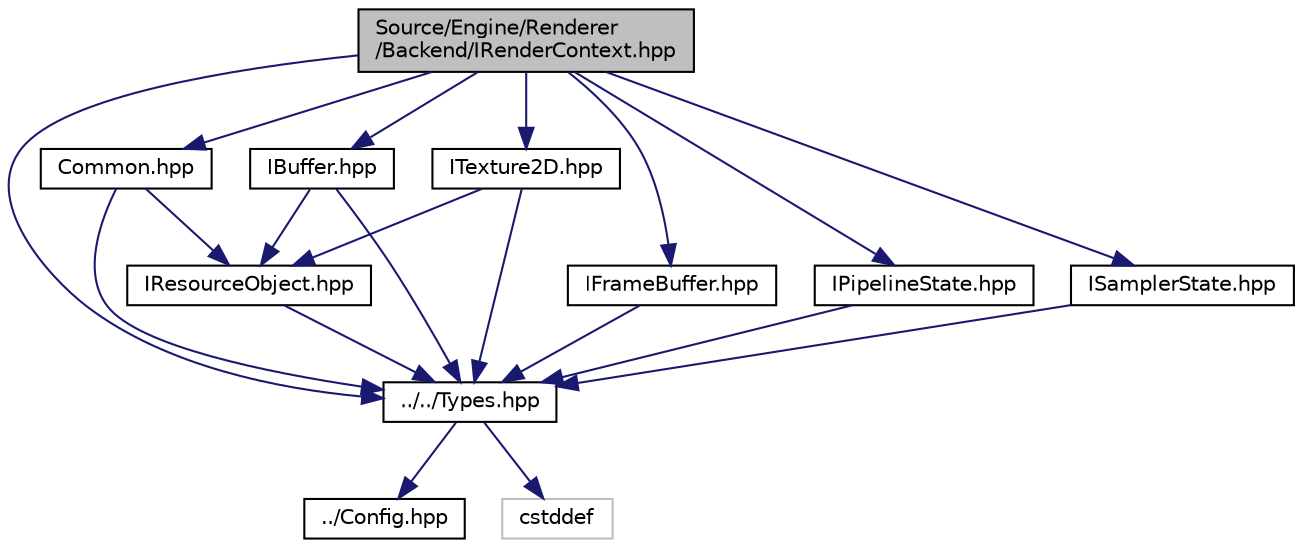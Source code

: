 digraph "Source/Engine/Renderer/Backend/IRenderContext.hpp"
{
  edge [fontname="Helvetica",fontsize="10",labelfontname="Helvetica",labelfontsize="10"];
  node [fontname="Helvetica",fontsize="10",shape=record];
  Node0 [label="Source/Engine/Renderer\l/Backend/IRenderContext.hpp",height=0.2,width=0.4,color="black", fillcolor="grey75", style="filled", fontcolor="black"];
  Node0 -> Node1 [color="midnightblue",fontsize="10",style="solid",fontname="Helvetica"];
  Node1 [label="../../Types.hpp",height=0.2,width=0.4,color="black", fillcolor="white", style="filled",URL="$Types_8hpp.html"];
  Node1 -> Node2 [color="midnightblue",fontsize="10",style="solid",fontname="Helvetica"];
  Node2 [label="../Config.hpp",height=0.2,width=0.4,color="black", fillcolor="white", style="filled",URL="$Config_8hpp.html"];
  Node1 -> Node3 [color="midnightblue",fontsize="10",style="solid",fontname="Helvetica"];
  Node3 [label="cstddef",height=0.2,width=0.4,color="grey75", fillcolor="white", style="filled"];
  Node0 -> Node4 [color="midnightblue",fontsize="10",style="solid",fontname="Helvetica"];
  Node4 [label="Common.hpp",height=0.2,width=0.4,color="black", fillcolor="white", style="filled",URL="$Renderer_2Backend_2Common_8hpp.html"];
  Node4 -> Node1 [color="midnightblue",fontsize="10",style="solid",fontname="Helvetica"];
  Node4 -> Node5 [color="midnightblue",fontsize="10",style="solid",fontname="Helvetica"];
  Node5 [label="IResourceObject.hpp",height=0.2,width=0.4,color="black", fillcolor="white", style="filled",URL="$IResourceObject_8hpp.html"];
  Node5 -> Node1 [color="midnightblue",fontsize="10",style="solid",fontname="Helvetica"];
  Node0 -> Node6 [color="midnightblue",fontsize="10",style="solid",fontname="Helvetica"];
  Node6 [label="IBuffer.hpp",height=0.2,width=0.4,color="black", fillcolor="white", style="filled",URL="$IBuffer_8hpp.html"];
  Node6 -> Node1 [color="midnightblue",fontsize="10",style="solid",fontname="Helvetica"];
  Node6 -> Node5 [color="midnightblue",fontsize="10",style="solid",fontname="Helvetica"];
  Node0 -> Node7 [color="midnightblue",fontsize="10",style="solid",fontname="Helvetica"];
  Node7 [label="ITexture2D.hpp",height=0.2,width=0.4,color="black", fillcolor="white", style="filled",URL="$ITexture2D_8hpp.html"];
  Node7 -> Node1 [color="midnightblue",fontsize="10",style="solid",fontname="Helvetica"];
  Node7 -> Node5 [color="midnightblue",fontsize="10",style="solid",fontname="Helvetica"];
  Node0 -> Node8 [color="midnightblue",fontsize="10",style="solid",fontname="Helvetica"];
  Node8 [label="IFrameBuffer.hpp",height=0.2,width=0.4,color="black", fillcolor="white", style="filled",URL="$IFrameBuffer_8hpp.html"];
  Node8 -> Node1 [color="midnightblue",fontsize="10",style="solid",fontname="Helvetica"];
  Node0 -> Node9 [color="midnightblue",fontsize="10",style="solid",fontname="Helvetica"];
  Node9 [label="IPipelineState.hpp",height=0.2,width=0.4,color="black", fillcolor="white", style="filled",URL="$IPipelineState_8hpp.html"];
  Node9 -> Node1 [color="midnightblue",fontsize="10",style="solid",fontname="Helvetica"];
  Node0 -> Node10 [color="midnightblue",fontsize="10",style="solid",fontname="Helvetica"];
  Node10 [label="ISamplerState.hpp",height=0.2,width=0.4,color="black", fillcolor="white", style="filled",URL="$ISamplerState_8hpp.html"];
  Node10 -> Node1 [color="midnightblue",fontsize="10",style="solid",fontname="Helvetica"];
}
